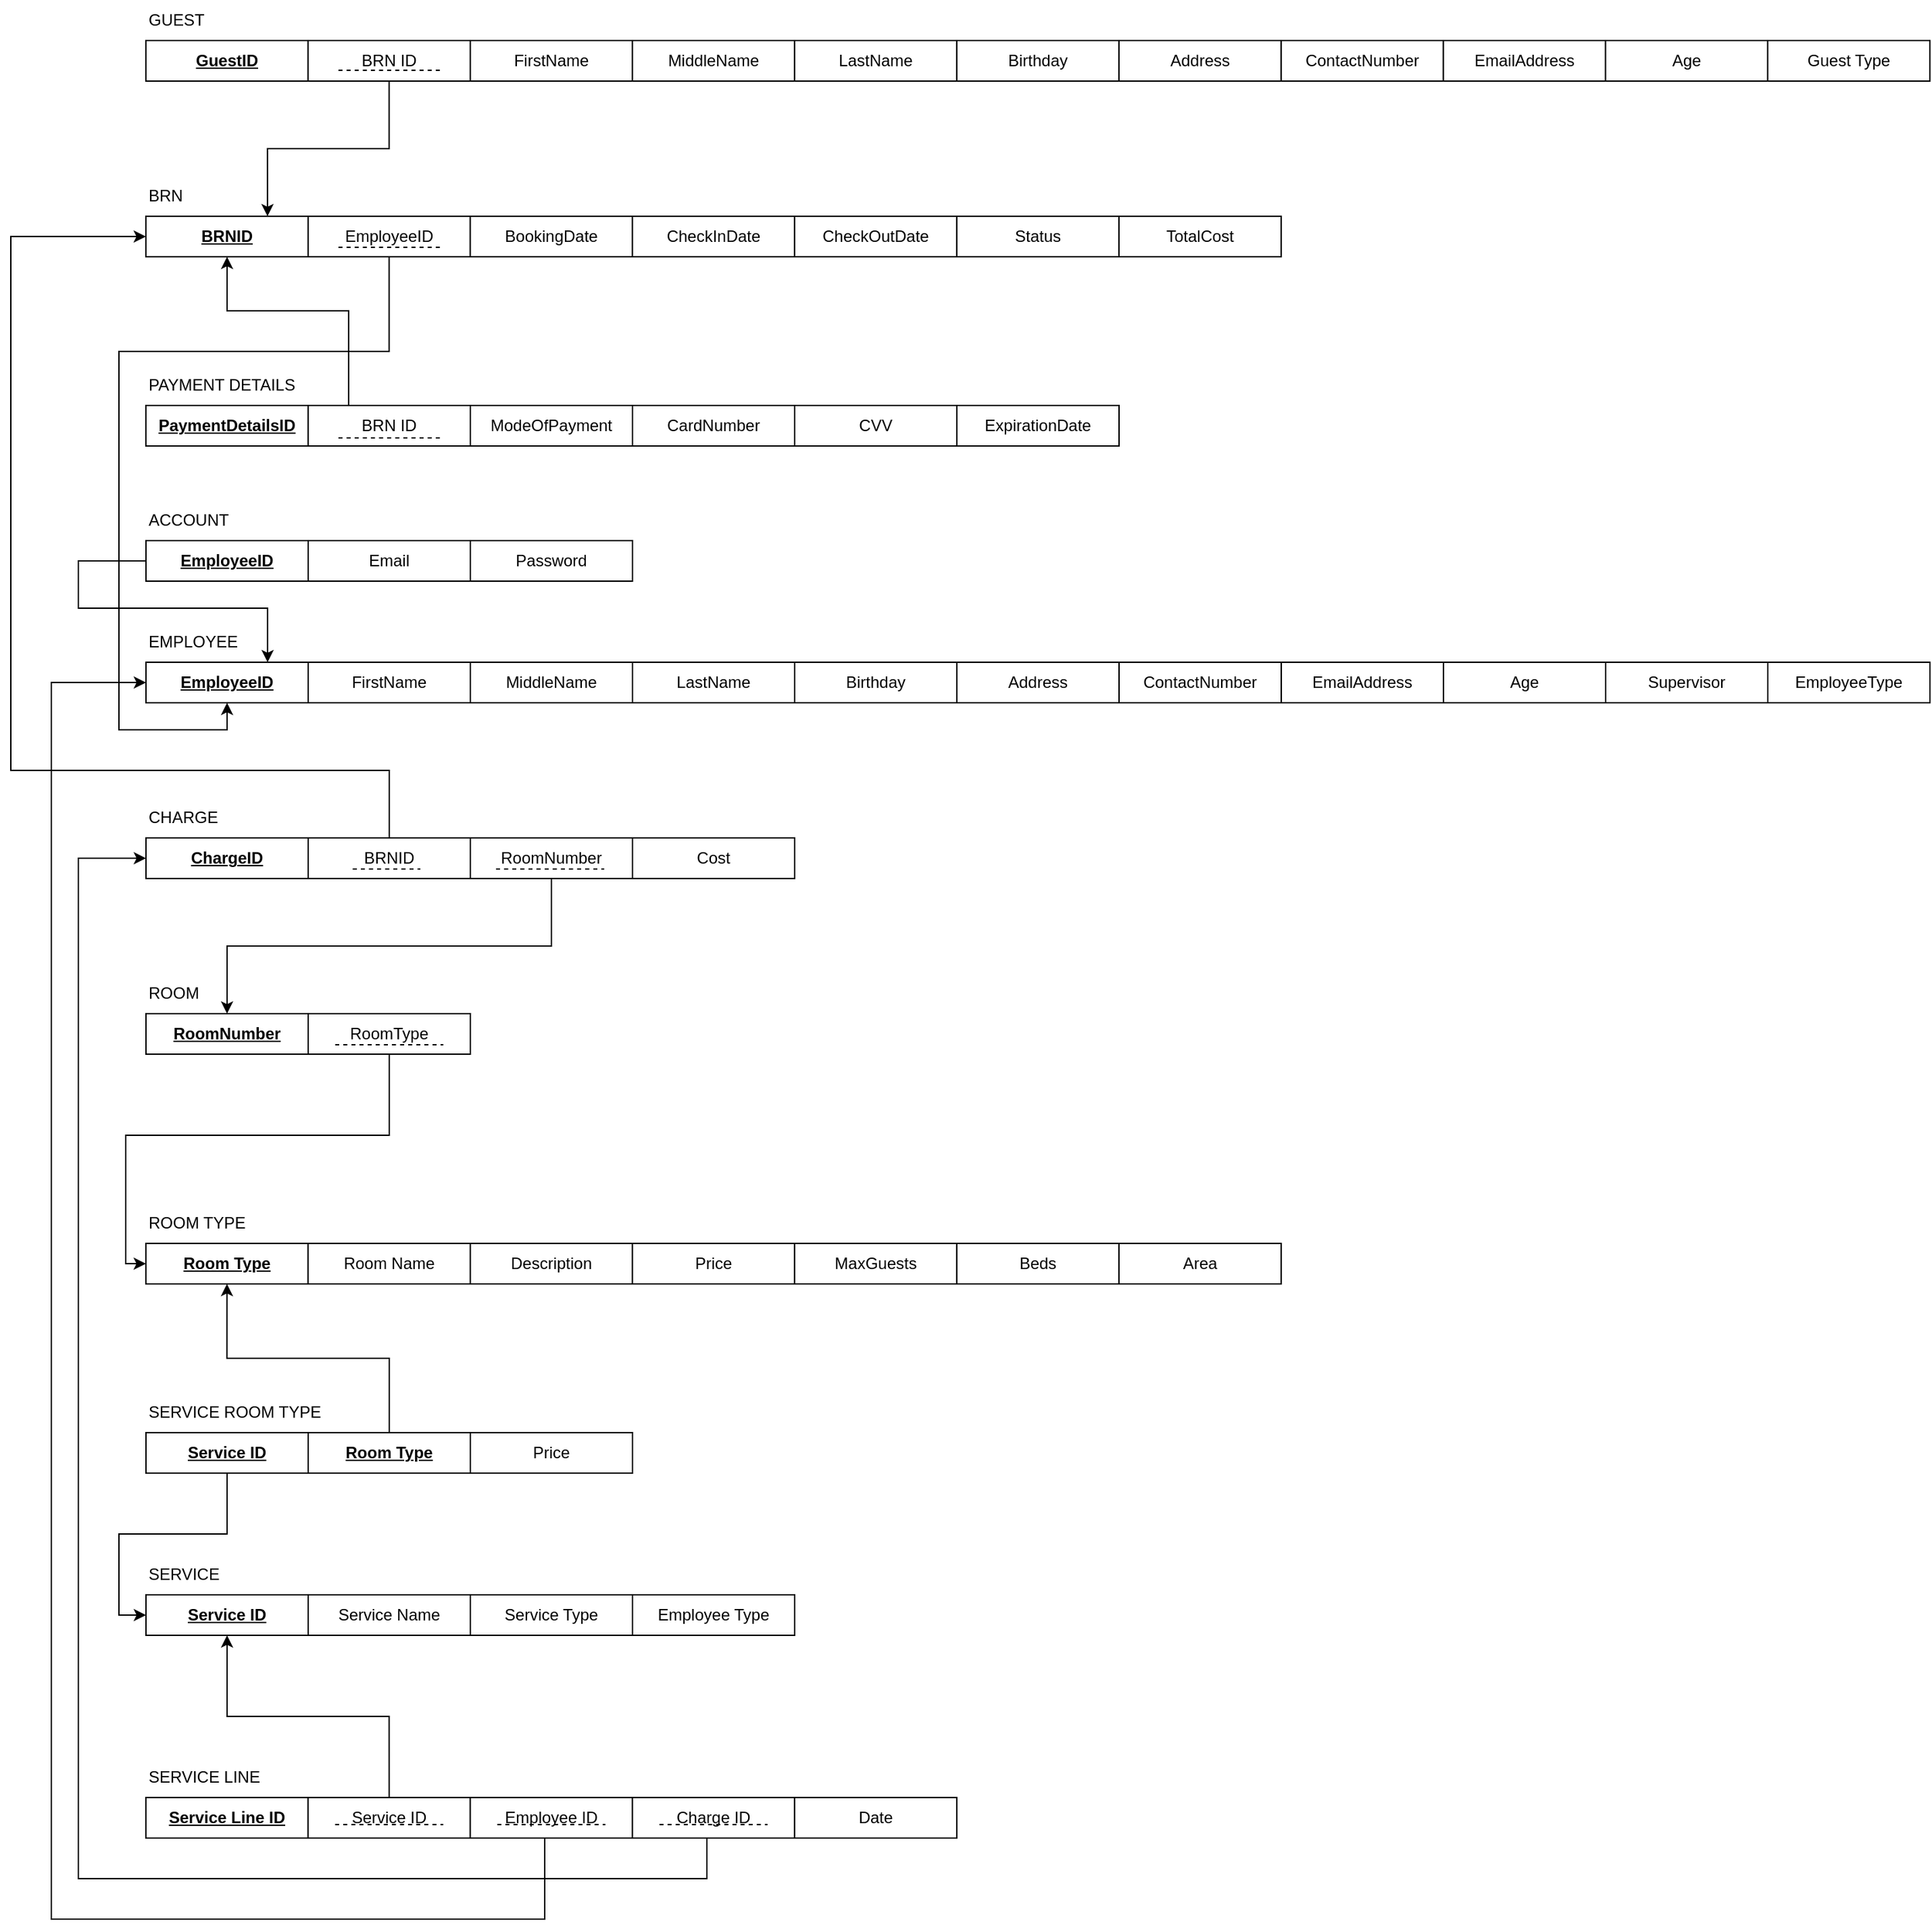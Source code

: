 <mxfile version="22.1.18" type="device">
  <diagram id="R2lEEEUBdFMjLlhIrx00" name="Page-1">
    <mxGraphModel dx="1124" dy="2644" grid="1" gridSize="10" guides="1" tooltips="1" connect="1" arrows="1" fold="1" page="1" pageScale="1" pageWidth="850" pageHeight="1100" math="0" shadow="0" extFonts="Permanent Marker^https://fonts.googleapis.com/css?family=Permanent+Marker">
      <root>
        <mxCell id="0" />
        <mxCell id="1" parent="0" />
        <mxCell id="1oU-1UtS52Fr5fd-_S7L-1" value="GuestID" style="rounded=0;whiteSpace=wrap;html=1;fontStyle=5" parent="1" vertex="1">
          <mxGeometry x="189.93" y="280" width="120" height="30" as="geometry" />
        </mxCell>
        <mxCell id="1oU-1UtS52Fr5fd-_S7L-2" value="FirstName" style="rounded=0;whiteSpace=wrap;html=1;" parent="1" vertex="1">
          <mxGeometry x="429.93" y="280" width="120" height="30" as="geometry" />
        </mxCell>
        <mxCell id="1oU-1UtS52Fr5fd-_S7L-3" value="MiddleName" style="rounded=0;whiteSpace=wrap;html=1;" parent="1" vertex="1">
          <mxGeometry x="549.93" y="280" width="120" height="30" as="geometry" />
        </mxCell>
        <mxCell id="1oU-1UtS52Fr5fd-_S7L-4" value="LastName" style="rounded=0;whiteSpace=wrap;html=1;" parent="1" vertex="1">
          <mxGeometry x="669.93" y="280" width="120" height="30" as="geometry" />
        </mxCell>
        <mxCell id="1oU-1UtS52Fr5fd-_S7L-5" value="Birthday" style="rounded=0;whiteSpace=wrap;html=1;" parent="1" vertex="1">
          <mxGeometry x="789.93" y="280" width="120" height="30" as="geometry" />
        </mxCell>
        <mxCell id="1oU-1UtS52Fr5fd-_S7L-6" value="Address" style="rounded=0;whiteSpace=wrap;html=1;" parent="1" vertex="1">
          <mxGeometry x="909.93" y="280" width="120" height="30" as="geometry" />
        </mxCell>
        <mxCell id="1oU-1UtS52Fr5fd-_S7L-7" value="ContactNumber" style="rounded=0;whiteSpace=wrap;html=1;" parent="1" vertex="1">
          <mxGeometry x="1029.93" y="280" width="120" height="30" as="geometry" />
        </mxCell>
        <mxCell id="1oU-1UtS52Fr5fd-_S7L-8" value="EmailAddress" style="rounded=0;whiteSpace=wrap;html=1;" parent="1" vertex="1">
          <mxGeometry x="1149.93" y="280" width="120" height="30" as="geometry" />
        </mxCell>
        <mxCell id="1oU-1UtS52Fr5fd-_S7L-9" value="Age" style="rounded=0;whiteSpace=wrap;html=1;" parent="1" vertex="1">
          <mxGeometry x="1269.93" y="280" width="120" height="30" as="geometry" />
        </mxCell>
        <mxCell id="1oU-1UtS52Fr5fd-_S7L-11" value="GUEST" style="text;html=1;strokeColor=none;fillColor=none;align=left;verticalAlign=middle;whiteSpace=wrap;rounded=0;" parent="1" vertex="1">
          <mxGeometry x="189.93" y="250" width="60" height="30" as="geometry" />
        </mxCell>
        <mxCell id="1oU-1UtS52Fr5fd-_S7L-38" style="edgeStyle=orthogonalEdgeStyle;rounded=0;orthogonalLoop=1;jettySize=auto;html=1;entryX=0.75;entryY=0;entryDx=0;entryDy=0;" parent="1" source="m1XRT3TM931wRi_80dJM-10" target="1oU-1UtS52Fr5fd-_S7L-37" edge="1">
          <mxGeometry relative="1" as="geometry">
            <mxPoint x="249.93" y="320" as="sourcePoint" />
            <Array as="points">
              <mxPoint x="370" y="360" />
              <mxPoint x="280" y="360" />
            </Array>
          </mxGeometry>
        </mxCell>
        <mxCell id="QEsABiI1Cx-5CrooD4Ay-14" style="edgeStyle=orthogonalEdgeStyle;rounded=0;orthogonalLoop=1;jettySize=auto;html=1;entryX=0.5;entryY=1;entryDx=0;entryDy=0;" parent="1" source="1oU-1UtS52Fr5fd-_S7L-17" target="1oU-1UtS52Fr5fd-_S7L-43" edge="1">
          <mxGeometry relative="1" as="geometry">
            <Array as="points">
              <mxPoint x="370" y="510" />
              <mxPoint x="170" y="510" />
              <mxPoint x="170" y="790" />
              <mxPoint x="250" y="790" />
            </Array>
          </mxGeometry>
        </mxCell>
        <mxCell id="1oU-1UtS52Fr5fd-_S7L-17" value="EmployeeID" style="rounded=0;whiteSpace=wrap;html=1;" parent="1" vertex="1">
          <mxGeometry x="309.93" y="410" width="120" height="30" as="geometry" />
        </mxCell>
        <mxCell id="1oU-1UtS52Fr5fd-_S7L-21" value="BookingDate" style="rounded=0;whiteSpace=wrap;html=1;" parent="1" vertex="1">
          <mxGeometry x="429.93" y="410" width="120" height="30" as="geometry" />
        </mxCell>
        <mxCell id="1oU-1UtS52Fr5fd-_S7L-22" value="CheckInDate" style="rounded=0;whiteSpace=wrap;html=1;" parent="1" vertex="1">
          <mxGeometry x="549.93" y="410" width="120" height="30" as="geometry" />
        </mxCell>
        <mxCell id="1oU-1UtS52Fr5fd-_S7L-23" value="CheckOutDate" style="rounded=0;whiteSpace=wrap;html=1;" parent="1" vertex="1">
          <mxGeometry x="669.93" y="410" width="120" height="30" as="geometry" />
        </mxCell>
        <mxCell id="1oU-1UtS52Fr5fd-_S7L-24" value="Status" style="rounded=0;whiteSpace=wrap;html=1;" parent="1" vertex="1">
          <mxGeometry x="789.93" y="410" width="120" height="30" as="geometry" />
        </mxCell>
        <mxCell id="1oU-1UtS52Fr5fd-_S7L-25" value="TotalCost" style="rounded=0;whiteSpace=wrap;html=1;" parent="1" vertex="1">
          <mxGeometry x="909.93" y="410" width="120" height="30" as="geometry" />
        </mxCell>
        <mxCell id="1oU-1UtS52Fr5fd-_S7L-30" value="BRN" style="text;html=1;strokeColor=none;fillColor=none;align=left;verticalAlign=middle;whiteSpace=wrap;rounded=0;" parent="1" vertex="1">
          <mxGeometry x="189.93" y="380" width="110" height="30" as="geometry" />
        </mxCell>
        <mxCell id="1oU-1UtS52Fr5fd-_S7L-33" value="PaymentDetailsID" style="rounded=0;whiteSpace=wrap;html=1;fontStyle=5" parent="1" vertex="1">
          <mxGeometry x="189.93" y="550" width="120" height="30" as="geometry" />
        </mxCell>
        <mxCell id="1oU-1UtS52Fr5fd-_S7L-34" value="CardNumber" style="rounded=0;whiteSpace=wrap;html=1;" parent="1" vertex="1">
          <mxGeometry x="550" y="550" width="120" height="30" as="geometry" />
        </mxCell>
        <mxCell id="1oU-1UtS52Fr5fd-_S7L-35" value="CVV" style="rounded=0;whiteSpace=wrap;html=1;" parent="1" vertex="1">
          <mxGeometry x="670" y="550" width="120" height="30" as="geometry" />
        </mxCell>
        <mxCell id="1oU-1UtS52Fr5fd-_S7L-36" value="PAYMENT DETAILS" style="text;html=1;strokeColor=none;fillColor=none;align=left;verticalAlign=middle;whiteSpace=wrap;rounded=0;" parent="1" vertex="1">
          <mxGeometry x="189.93" y="520" width="150" height="30" as="geometry" />
        </mxCell>
        <mxCell id="1oU-1UtS52Fr5fd-_S7L-37" value="BRNID" style="rounded=0;whiteSpace=wrap;html=1;fontStyle=5" parent="1" vertex="1">
          <mxGeometry x="189.93" y="410" width="120" height="30" as="geometry" />
        </mxCell>
        <mxCell id="1oU-1UtS52Fr5fd-_S7L-39" value="ExpirationDate" style="rounded=0;whiteSpace=wrap;html=1;" parent="1" vertex="1">
          <mxGeometry x="790" y="550" width="120" height="30" as="geometry" />
        </mxCell>
        <mxCell id="1oU-1UtS52Fr5fd-_S7L-42" value="" style="endArrow=none;dashed=1;html=1;rounded=0;" parent="1" edge="1">
          <mxGeometry width="50" height="50" relative="1" as="geometry">
            <mxPoint x="332.43" y="433" as="sourcePoint" />
            <mxPoint x="407.43" y="433" as="targetPoint" />
          </mxGeometry>
        </mxCell>
        <mxCell id="1oU-1UtS52Fr5fd-_S7L-43" value="EmployeeID" style="rounded=0;whiteSpace=wrap;html=1;fontStyle=5" parent="1" vertex="1">
          <mxGeometry x="190" y="740" width="120" height="30" as="geometry" />
        </mxCell>
        <mxCell id="1oU-1UtS52Fr5fd-_S7L-44" value="FirstName" style="rounded=0;whiteSpace=wrap;html=1;" parent="1" vertex="1">
          <mxGeometry x="310" y="740" width="120" height="30" as="geometry" />
        </mxCell>
        <mxCell id="1oU-1UtS52Fr5fd-_S7L-45" value="MiddleName" style="rounded=0;whiteSpace=wrap;html=1;" parent="1" vertex="1">
          <mxGeometry x="430" y="740" width="120" height="30" as="geometry" />
        </mxCell>
        <mxCell id="1oU-1UtS52Fr5fd-_S7L-46" value="EMPLOYEE" style="text;html=1;strokeColor=none;fillColor=none;align=left;verticalAlign=middle;whiteSpace=wrap;rounded=0;" parent="1" vertex="1">
          <mxGeometry x="190" y="710" width="150" height="30" as="geometry" />
        </mxCell>
        <mxCell id="1oU-1UtS52Fr5fd-_S7L-47" value="LastName" style="rounded=0;whiteSpace=wrap;html=1;" parent="1" vertex="1">
          <mxGeometry x="550" y="740" width="120" height="30" as="geometry" />
        </mxCell>
        <mxCell id="1oU-1UtS52Fr5fd-_S7L-48" value="Birthday" style="rounded=0;whiteSpace=wrap;html=1;" parent="1" vertex="1">
          <mxGeometry x="670" y="740" width="120" height="30" as="geometry" />
        </mxCell>
        <mxCell id="1oU-1UtS52Fr5fd-_S7L-49" value="Address" style="rounded=0;whiteSpace=wrap;html=1;" parent="1" vertex="1">
          <mxGeometry x="790" y="740" width="120" height="30" as="geometry" />
        </mxCell>
        <mxCell id="1oU-1UtS52Fr5fd-_S7L-50" value="ContactNumber" style="rounded=0;whiteSpace=wrap;html=1;" parent="1" vertex="1">
          <mxGeometry x="910" y="740" width="120" height="30" as="geometry" />
        </mxCell>
        <mxCell id="1oU-1UtS52Fr5fd-_S7L-51" value="EmailAddress" style="rounded=0;whiteSpace=wrap;html=1;" parent="1" vertex="1">
          <mxGeometry x="1030" y="740" width="120" height="30" as="geometry" />
        </mxCell>
        <mxCell id="1oU-1UtS52Fr5fd-_S7L-52" value="Age" style="rounded=0;whiteSpace=wrap;html=1;" parent="1" vertex="1">
          <mxGeometry x="1150" y="740" width="120" height="30" as="geometry" />
        </mxCell>
        <mxCell id="1oU-1UtS52Fr5fd-_S7L-53" value="Supervisor" style="rounded=0;whiteSpace=wrap;html=1;" parent="1" vertex="1">
          <mxGeometry x="1270" y="740" width="120" height="30" as="geometry" />
        </mxCell>
        <mxCell id="1oU-1UtS52Fr5fd-_S7L-54" value="EmployeeType" style="rounded=0;whiteSpace=wrap;html=1;" parent="1" vertex="1">
          <mxGeometry x="1390" y="740" width="120" height="30" as="geometry" />
        </mxCell>
        <mxCell id="1oU-1UtS52Fr5fd-_S7L-55" value="ChargeID" style="rounded=0;whiteSpace=wrap;html=1;fontStyle=5" parent="1" vertex="1">
          <mxGeometry x="190" y="870" width="120" height="30" as="geometry" />
        </mxCell>
        <mxCell id="1oU-1UtS52Fr5fd-_S7L-67" style="edgeStyle=orthogonalEdgeStyle;rounded=0;orthogonalLoop=1;jettySize=auto;html=1;exitX=0.5;exitY=0;exitDx=0;exitDy=0;entryX=0;entryY=0.5;entryDx=0;entryDy=0;" parent="1" source="1oU-1UtS52Fr5fd-_S7L-56" target="1oU-1UtS52Fr5fd-_S7L-37" edge="1">
          <mxGeometry relative="1" as="geometry">
            <mxPoint x="110" y="620" as="targetPoint" />
            <Array as="points">
              <mxPoint x="370" y="820" />
              <mxPoint x="90" y="820" />
              <mxPoint x="90" y="425" />
            </Array>
          </mxGeometry>
        </mxCell>
        <mxCell id="1oU-1UtS52Fr5fd-_S7L-56" value="BRNID" style="rounded=0;whiteSpace=wrap;html=1;" parent="1" vertex="1">
          <mxGeometry x="310" y="870" width="120" height="30" as="geometry" />
        </mxCell>
        <mxCell id="CQpBnfZV0HvAsuNsakYZ-31" style="edgeStyle=orthogonalEdgeStyle;rounded=0;orthogonalLoop=1;jettySize=auto;html=1;exitX=0.5;exitY=1;exitDx=0;exitDy=0;entryX=0.5;entryY=0;entryDx=0;entryDy=0;" parent="1" source="1oU-1UtS52Fr5fd-_S7L-57" target="1oU-1UtS52Fr5fd-_S7L-68" edge="1">
          <mxGeometry relative="1" as="geometry" />
        </mxCell>
        <mxCell id="1oU-1UtS52Fr5fd-_S7L-57" value="RoomNumber" style="rounded=0;whiteSpace=wrap;html=1;" parent="1" vertex="1">
          <mxGeometry x="430" y="870" width="120" height="30" as="geometry" />
        </mxCell>
        <mxCell id="1oU-1UtS52Fr5fd-_S7L-58" value="CHARGE" style="text;html=1;strokeColor=none;fillColor=none;align=left;verticalAlign=middle;whiteSpace=wrap;rounded=0;" parent="1" vertex="1">
          <mxGeometry x="190" y="840" width="150" height="30" as="geometry" />
        </mxCell>
        <mxCell id="1oU-1UtS52Fr5fd-_S7L-60" value="Cost" style="rounded=0;whiteSpace=wrap;html=1;" parent="1" vertex="1">
          <mxGeometry x="550" y="870" width="120" height="30" as="geometry" />
        </mxCell>
        <mxCell id="1oU-1UtS52Fr5fd-_S7L-63" value="" style="endArrow=none;dashed=1;html=1;rounded=0;" parent="1" edge="1">
          <mxGeometry width="50" height="50" relative="1" as="geometry">
            <mxPoint x="449" y="893" as="sourcePoint" />
            <mxPoint x="529" y="893" as="targetPoint" />
          </mxGeometry>
        </mxCell>
        <mxCell id="1oU-1UtS52Fr5fd-_S7L-64" value="" style="endArrow=none;dashed=1;html=1;rounded=0;" parent="1" edge="1">
          <mxGeometry width="50" height="50" relative="1" as="geometry">
            <mxPoint x="343" y="893" as="sourcePoint" />
            <mxPoint x="393" y="893" as="targetPoint" />
          </mxGeometry>
        </mxCell>
        <mxCell id="1oU-1UtS52Fr5fd-_S7L-68" value="RoomNumber" style="rounded=0;whiteSpace=wrap;html=1;fontStyle=5" parent="1" vertex="1">
          <mxGeometry x="190" y="1000" width="120" height="30" as="geometry" />
        </mxCell>
        <mxCell id="QEsABiI1Cx-5CrooD4Ay-11" style="edgeStyle=orthogonalEdgeStyle;rounded=0;orthogonalLoop=1;jettySize=auto;html=1;exitX=0.5;exitY=1;exitDx=0;exitDy=0;entryX=0;entryY=0.5;entryDx=0;entryDy=0;" parent="1" source="1oU-1UtS52Fr5fd-_S7L-69" target="QEsABiI1Cx-5CrooD4Ay-1" edge="1">
          <mxGeometry relative="1" as="geometry">
            <Array as="points">
              <mxPoint x="370" y="1090" />
              <mxPoint x="175" y="1090" />
              <mxPoint x="175" y="1185" />
            </Array>
          </mxGeometry>
        </mxCell>
        <mxCell id="1oU-1UtS52Fr5fd-_S7L-69" value="RoomType" style="rounded=0;whiteSpace=wrap;html=1;" parent="1" vertex="1">
          <mxGeometry x="310" y="1000" width="120" height="30" as="geometry" />
        </mxCell>
        <mxCell id="1oU-1UtS52Fr5fd-_S7L-70" value="Description" style="rounded=0;whiteSpace=wrap;html=1;" parent="1" vertex="1">
          <mxGeometry x="429.93" y="1170" width="120" height="30" as="geometry" />
        </mxCell>
        <mxCell id="1oU-1UtS52Fr5fd-_S7L-71" value="Price" style="rounded=0;whiteSpace=wrap;html=1;" parent="1" vertex="1">
          <mxGeometry x="549.93" y="1170" width="120" height="30" as="geometry" />
        </mxCell>
        <mxCell id="1oU-1UtS52Fr5fd-_S7L-74" value="ROOM" style="text;html=1;strokeColor=none;fillColor=none;align=left;verticalAlign=middle;whiteSpace=wrap;rounded=0;" parent="1" vertex="1">
          <mxGeometry x="190" y="970" width="150" height="30" as="geometry" />
        </mxCell>
        <mxCell id="1oU-1UtS52Fr5fd-_S7L-75" value="MaxGuests" style="rounded=0;whiteSpace=wrap;html=1;" parent="1" vertex="1">
          <mxGeometry x="669.93" y="1170" width="120" height="30" as="geometry" />
        </mxCell>
        <mxCell id="1oU-1UtS52Fr5fd-_S7L-76" value="Beds" style="rounded=0;whiteSpace=wrap;html=1;" parent="1" vertex="1">
          <mxGeometry x="789.93" y="1170" width="120" height="30" as="geometry" />
        </mxCell>
        <mxCell id="1oU-1UtS52Fr5fd-_S7L-77" value="Area" style="rounded=0;whiteSpace=wrap;html=1;" parent="1" vertex="1">
          <mxGeometry x="909.93" y="1170" width="120" height="30" as="geometry" />
        </mxCell>
        <mxCell id="CQpBnfZV0HvAsuNsakYZ-21" style="edgeStyle=orthogonalEdgeStyle;rounded=0;orthogonalLoop=1;jettySize=auto;html=1;exitX=0.5;exitY=1;exitDx=0;exitDy=0;entryX=0;entryY=0.5;entryDx=0;entryDy=0;" parent="1" source="CQpBnfZV0HvAsuNsakYZ-3" target="CQpBnfZV0HvAsuNsakYZ-11" edge="1">
          <mxGeometry relative="1" as="geometry" />
        </mxCell>
        <mxCell id="CQpBnfZV0HvAsuNsakYZ-3" value="Service ID" style="rounded=0;whiteSpace=wrap;html=1;fontStyle=5" parent="1" vertex="1">
          <mxGeometry x="190" y="1310" width="120" height="30" as="geometry" />
        </mxCell>
        <mxCell id="QEsABiI1Cx-5CrooD4Ay-6" style="edgeStyle=orthogonalEdgeStyle;rounded=0;orthogonalLoop=1;jettySize=auto;html=1;exitX=0.5;exitY=0;exitDx=0;exitDy=0;entryX=0.5;entryY=1;entryDx=0;entryDy=0;" parent="1" source="CQpBnfZV0HvAsuNsakYZ-4" target="QEsABiI1Cx-5CrooD4Ay-1" edge="1">
          <mxGeometry relative="1" as="geometry" />
        </mxCell>
        <mxCell id="CQpBnfZV0HvAsuNsakYZ-4" value="&lt;b&gt;&lt;u&gt;Room Type&lt;/u&gt;&lt;/b&gt;" style="rounded=0;whiteSpace=wrap;html=1;" parent="1" vertex="1">
          <mxGeometry x="310" y="1310" width="120" height="30" as="geometry" />
        </mxCell>
        <mxCell id="CQpBnfZV0HvAsuNsakYZ-5" value="Price" style="rounded=0;whiteSpace=wrap;html=1;" parent="1" vertex="1">
          <mxGeometry x="430" y="1310" width="120" height="30" as="geometry" />
        </mxCell>
        <mxCell id="CQpBnfZV0HvAsuNsakYZ-7" value="SERVICE ROOM TYPE" style="text;html=1;strokeColor=none;fillColor=none;align=left;verticalAlign=middle;whiteSpace=wrap;rounded=0;" parent="1" vertex="1">
          <mxGeometry x="190" y="1280" width="150" height="30" as="geometry" />
        </mxCell>
        <mxCell id="CQpBnfZV0HvAsuNsakYZ-11" value="Service ID" style="rounded=0;whiteSpace=wrap;html=1;fontStyle=5" parent="1" vertex="1">
          <mxGeometry x="190" y="1430" width="120" height="30" as="geometry" />
        </mxCell>
        <mxCell id="CQpBnfZV0HvAsuNsakYZ-12" value="Service Name" style="rounded=0;whiteSpace=wrap;html=1;" parent="1" vertex="1">
          <mxGeometry x="310" y="1430" width="120" height="30" as="geometry" />
        </mxCell>
        <mxCell id="CQpBnfZV0HvAsuNsakYZ-13" value="Service Type" style="rounded=0;whiteSpace=wrap;html=1;" parent="1" vertex="1">
          <mxGeometry x="430" y="1430" width="120" height="30" as="geometry" />
        </mxCell>
        <mxCell id="CQpBnfZV0HvAsuNsakYZ-15" value="SERVICE" style="text;html=1;strokeColor=none;fillColor=none;align=left;verticalAlign=middle;whiteSpace=wrap;rounded=0;" parent="1" vertex="1">
          <mxGeometry x="190" y="1400" width="150" height="30" as="geometry" />
        </mxCell>
        <mxCell id="CQpBnfZV0HvAsuNsakYZ-16" value="Service Line ID" style="rounded=0;whiteSpace=wrap;html=1;fontStyle=5" parent="1" vertex="1">
          <mxGeometry x="189.93" y="1580" width="120" height="30" as="geometry" />
        </mxCell>
        <mxCell id="CQpBnfZV0HvAsuNsakYZ-24" style="edgeStyle=orthogonalEdgeStyle;rounded=0;orthogonalLoop=1;jettySize=auto;html=1;exitX=0.5;exitY=0;exitDx=0;exitDy=0;entryX=0.5;entryY=1;entryDx=0;entryDy=0;" parent="1" source="CQpBnfZV0HvAsuNsakYZ-17" target="CQpBnfZV0HvAsuNsakYZ-11" edge="1">
          <mxGeometry relative="1" as="geometry" />
        </mxCell>
        <mxCell id="CQpBnfZV0HvAsuNsakYZ-17" value="Service ID" style="rounded=0;whiteSpace=wrap;html=1;" parent="1" vertex="1">
          <mxGeometry x="309.93" y="1580" width="120" height="30" as="geometry" />
        </mxCell>
        <mxCell id="CQpBnfZV0HvAsuNsakYZ-28" style="edgeStyle=orthogonalEdgeStyle;rounded=0;orthogonalLoop=1;jettySize=auto;html=1;exitX=0.5;exitY=1;exitDx=0;exitDy=0;entryX=0;entryY=0.5;entryDx=0;entryDy=0;" parent="1" source="CQpBnfZV0HvAsuNsakYZ-18" target="1oU-1UtS52Fr5fd-_S7L-43" edge="1">
          <mxGeometry relative="1" as="geometry">
            <Array as="points">
              <mxPoint x="485" y="1610" />
              <mxPoint x="485" y="1670" />
              <mxPoint x="120" y="1670" />
              <mxPoint x="120" y="755" />
            </Array>
          </mxGeometry>
        </mxCell>
        <mxCell id="CQpBnfZV0HvAsuNsakYZ-18" value="Employee ID" style="rounded=0;whiteSpace=wrap;html=1;" parent="1" vertex="1">
          <mxGeometry x="429.93" y="1580" width="120" height="30" as="geometry" />
        </mxCell>
        <mxCell id="CQpBnfZV0HvAsuNsakYZ-30" style="edgeStyle=orthogonalEdgeStyle;rounded=0;orthogonalLoop=1;jettySize=auto;html=1;exitX=0.5;exitY=1;exitDx=0;exitDy=0;entryX=0;entryY=0.5;entryDx=0;entryDy=0;" parent="1" source="CQpBnfZV0HvAsuNsakYZ-19" target="1oU-1UtS52Fr5fd-_S7L-55" edge="1">
          <mxGeometry relative="1" as="geometry">
            <Array as="points">
              <mxPoint x="605" y="1610" />
              <mxPoint x="605" y="1640" />
              <mxPoint x="140" y="1640" />
              <mxPoint x="140" y="885" />
            </Array>
          </mxGeometry>
        </mxCell>
        <mxCell id="CQpBnfZV0HvAsuNsakYZ-19" value="Charge ID" style="rounded=0;whiteSpace=wrap;html=1;" parent="1" vertex="1">
          <mxGeometry x="549.93" y="1580" width="120" height="30" as="geometry" />
        </mxCell>
        <mxCell id="CQpBnfZV0HvAsuNsakYZ-20" value="SERVICE LINE" style="text;html=1;strokeColor=none;fillColor=none;align=left;verticalAlign=middle;whiteSpace=wrap;rounded=0;" parent="1" vertex="1">
          <mxGeometry x="189.93" y="1550" width="150" height="30" as="geometry" />
        </mxCell>
        <mxCell id="CQpBnfZV0HvAsuNsakYZ-22" value="" style="endArrow=none;dashed=1;html=1;rounded=0;" parent="1" edge="1">
          <mxGeometry width="50" height="50" relative="1" as="geometry">
            <mxPoint x="329.93" y="1600" as="sourcePoint" />
            <mxPoint x="409.93" y="1600" as="targetPoint" />
          </mxGeometry>
        </mxCell>
        <mxCell id="CQpBnfZV0HvAsuNsakYZ-25" value="" style="endArrow=none;dashed=1;html=1;rounded=0;" parent="1" edge="1">
          <mxGeometry width="50" height="50" relative="1" as="geometry">
            <mxPoint x="339.93" y="1610" as="sourcePoint" />
            <mxPoint x="419.93" y="1610" as="targetPoint" />
          </mxGeometry>
        </mxCell>
        <mxCell id="CQpBnfZV0HvAsuNsakYZ-26" value="" style="endArrow=none;dashed=1;html=1;rounded=0;" parent="1" edge="1">
          <mxGeometry width="50" height="50" relative="1" as="geometry">
            <mxPoint x="449.93" y="1600" as="sourcePoint" />
            <mxPoint x="529.93" y="1600" as="targetPoint" />
          </mxGeometry>
        </mxCell>
        <mxCell id="CQpBnfZV0HvAsuNsakYZ-27" value="" style="endArrow=none;dashed=1;html=1;rounded=0;" parent="1" edge="1">
          <mxGeometry width="50" height="50" relative="1" as="geometry">
            <mxPoint x="569.93" y="1600" as="sourcePoint" />
            <mxPoint x="649.93" y="1600" as="targetPoint" />
          </mxGeometry>
        </mxCell>
        <mxCell id="QEsABiI1Cx-5CrooD4Ay-1" value="Room Type" style="rounded=0;whiteSpace=wrap;html=1;fontStyle=5" parent="1" vertex="1">
          <mxGeometry x="189.93" y="1170" width="120" height="30" as="geometry" />
        </mxCell>
        <mxCell id="QEsABiI1Cx-5CrooD4Ay-2" value="Room Name" style="rounded=0;whiteSpace=wrap;html=1;" parent="1" vertex="1">
          <mxGeometry x="309.93" y="1170" width="120" height="30" as="geometry" />
        </mxCell>
        <mxCell id="QEsABiI1Cx-5CrooD4Ay-4" value="ROOM TYPE" style="text;html=1;strokeColor=none;fillColor=none;align=left;verticalAlign=middle;whiteSpace=wrap;rounded=0;" parent="1" vertex="1">
          <mxGeometry x="189.93" y="1140" width="150" height="30" as="geometry" />
        </mxCell>
        <mxCell id="QEsABiI1Cx-5CrooD4Ay-10" value="" style="endArrow=none;dashed=1;html=1;rounded=0;" parent="1" edge="1">
          <mxGeometry width="50" height="50" relative="1" as="geometry">
            <mxPoint x="330" y="1023" as="sourcePoint" />
            <mxPoint x="410" y="1023" as="targetPoint" />
          </mxGeometry>
        </mxCell>
        <mxCell id="QEsABiI1Cx-5CrooD4Ay-21" value="Date" style="rounded=0;whiteSpace=wrap;html=1;" parent="1" vertex="1">
          <mxGeometry x="669.93" y="1580" width="120" height="30" as="geometry" />
        </mxCell>
        <mxCell id="QEsABiI1Cx-5CrooD4Ay-23" value="ModeOfPayment" style="rounded=0;whiteSpace=wrap;html=1;" parent="1" vertex="1">
          <mxGeometry x="430.0" y="550" width="120" height="30" as="geometry" />
        </mxCell>
        <mxCell id="m1XRT3TM931wRi_80dJM-7" style="edgeStyle=orthogonalEdgeStyle;rounded=0;orthogonalLoop=1;jettySize=auto;html=1;exitX=0;exitY=0.5;exitDx=0;exitDy=0;" edge="1" parent="1" source="m1XRT3TM931wRi_80dJM-3" target="1oU-1UtS52Fr5fd-_S7L-43">
          <mxGeometry relative="1" as="geometry">
            <Array as="points">
              <mxPoint x="140" y="665" />
              <mxPoint x="140" y="700" />
              <mxPoint x="280" y="700" />
            </Array>
          </mxGeometry>
        </mxCell>
        <mxCell id="m1XRT3TM931wRi_80dJM-3" value="EmployeeID" style="rounded=0;whiteSpace=wrap;html=1;fontStyle=5" vertex="1" parent="1">
          <mxGeometry x="190" y="650" width="120" height="30" as="geometry" />
        </mxCell>
        <mxCell id="m1XRT3TM931wRi_80dJM-4" value="Email" style="rounded=0;whiteSpace=wrap;html=1;" vertex="1" parent="1">
          <mxGeometry x="310" y="650" width="120" height="30" as="geometry" />
        </mxCell>
        <mxCell id="m1XRT3TM931wRi_80dJM-5" value="Password" style="rounded=0;whiteSpace=wrap;html=1;" vertex="1" parent="1">
          <mxGeometry x="430" y="650" width="120" height="30" as="geometry" />
        </mxCell>
        <mxCell id="m1XRT3TM931wRi_80dJM-6" value="ACCOUNT" style="text;html=1;strokeColor=none;fillColor=none;align=left;verticalAlign=middle;whiteSpace=wrap;rounded=0;" vertex="1" parent="1">
          <mxGeometry x="190" y="620" width="150" height="30" as="geometry" />
        </mxCell>
        <mxCell id="m1XRT3TM931wRi_80dJM-8" value="Guest Type" style="rounded=0;whiteSpace=wrap;html=1;" vertex="1" parent="1">
          <mxGeometry x="1389.93" y="280" width="120" height="30" as="geometry" />
        </mxCell>
        <mxCell id="m1XRT3TM931wRi_80dJM-10" value="BRN ID" style="rounded=0;whiteSpace=wrap;html=1;" vertex="1" parent="1">
          <mxGeometry x="309.93" y="280" width="120" height="30" as="geometry" />
        </mxCell>
        <mxCell id="m1XRT3TM931wRi_80dJM-12" value="" style="endArrow=none;dashed=1;html=1;rounded=0;" edge="1" parent="1">
          <mxGeometry width="50" height="50" relative="1" as="geometry">
            <mxPoint x="332.43" y="302" as="sourcePoint" />
            <mxPoint x="407.43" y="302" as="targetPoint" />
          </mxGeometry>
        </mxCell>
        <mxCell id="m1XRT3TM931wRi_80dJM-19" style="edgeStyle=orthogonalEdgeStyle;rounded=0;orthogonalLoop=1;jettySize=auto;html=1;" edge="1" parent="1" source="m1XRT3TM931wRi_80dJM-14" target="1oU-1UtS52Fr5fd-_S7L-37">
          <mxGeometry relative="1" as="geometry">
            <Array as="points">
              <mxPoint x="340" y="480" />
              <mxPoint x="250" y="480" />
            </Array>
          </mxGeometry>
        </mxCell>
        <mxCell id="m1XRT3TM931wRi_80dJM-14" value="BRN ID" style="rounded=0;whiteSpace=wrap;html=1;" vertex="1" parent="1">
          <mxGeometry x="310.0" y="550" width="120" height="30" as="geometry" />
        </mxCell>
        <mxCell id="m1XRT3TM931wRi_80dJM-16" value="" style="endArrow=none;dashed=1;html=1;rounded=0;" edge="1" parent="1">
          <mxGeometry width="50" height="50" relative="1" as="geometry">
            <mxPoint x="332.43" y="574" as="sourcePoint" />
            <mxPoint x="407.43" y="574" as="targetPoint" />
          </mxGeometry>
        </mxCell>
        <mxCell id="m1XRT3TM931wRi_80dJM-21" value="Employee Type" style="rounded=0;whiteSpace=wrap;html=1;" vertex="1" parent="1">
          <mxGeometry x="550" y="1430" width="120" height="30" as="geometry" />
        </mxCell>
      </root>
    </mxGraphModel>
  </diagram>
</mxfile>
